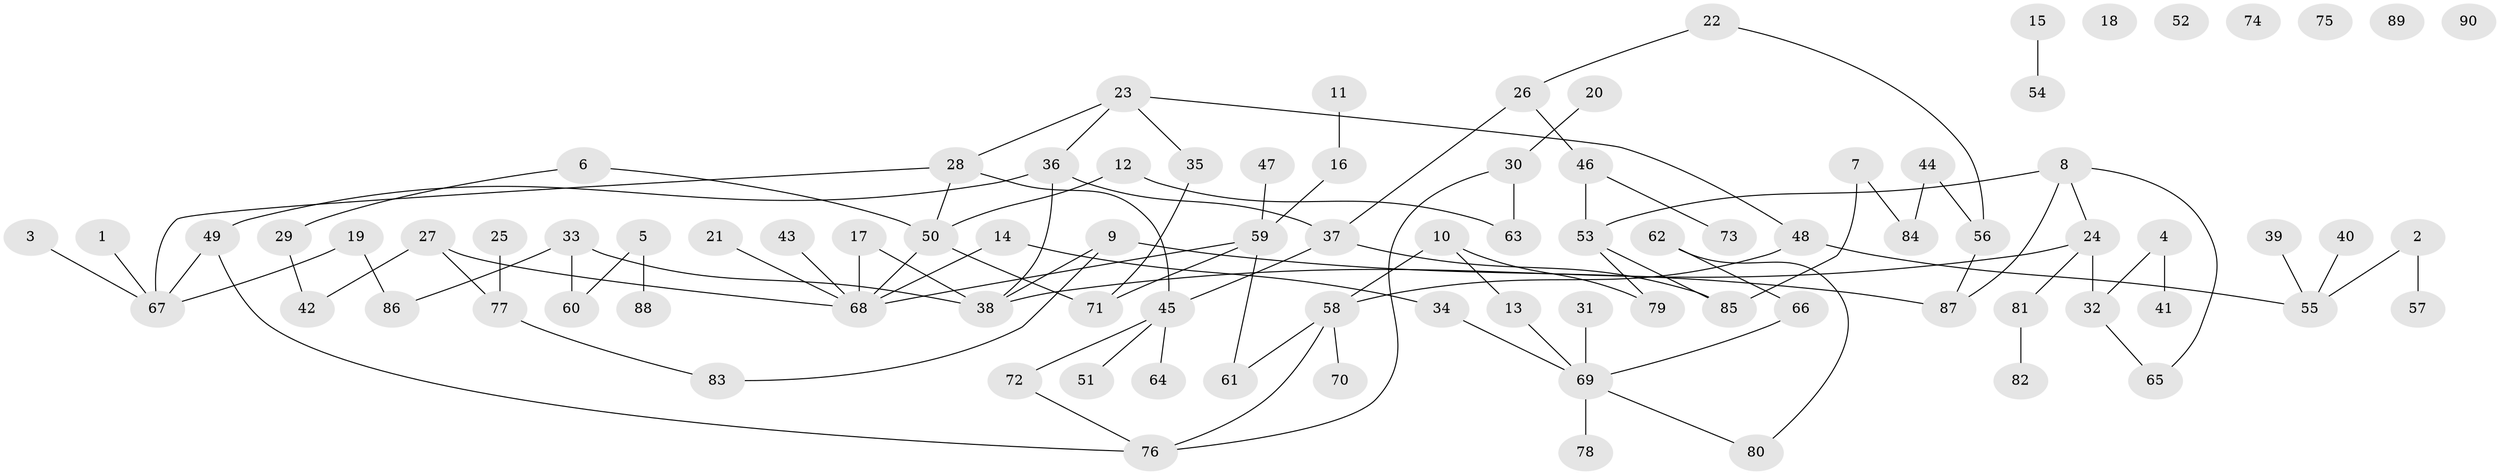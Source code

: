 // Generated by graph-tools (version 1.1) at 2025/40/03/09/25 04:40:45]
// undirected, 90 vertices, 103 edges
graph export_dot {
graph [start="1"]
  node [color=gray90,style=filled];
  1;
  2;
  3;
  4;
  5;
  6;
  7;
  8;
  9;
  10;
  11;
  12;
  13;
  14;
  15;
  16;
  17;
  18;
  19;
  20;
  21;
  22;
  23;
  24;
  25;
  26;
  27;
  28;
  29;
  30;
  31;
  32;
  33;
  34;
  35;
  36;
  37;
  38;
  39;
  40;
  41;
  42;
  43;
  44;
  45;
  46;
  47;
  48;
  49;
  50;
  51;
  52;
  53;
  54;
  55;
  56;
  57;
  58;
  59;
  60;
  61;
  62;
  63;
  64;
  65;
  66;
  67;
  68;
  69;
  70;
  71;
  72;
  73;
  74;
  75;
  76;
  77;
  78;
  79;
  80;
  81;
  82;
  83;
  84;
  85;
  86;
  87;
  88;
  89;
  90;
  1 -- 67;
  2 -- 55;
  2 -- 57;
  3 -- 67;
  4 -- 32;
  4 -- 41;
  5 -- 60;
  5 -- 88;
  6 -- 29;
  6 -- 50;
  7 -- 84;
  7 -- 85;
  8 -- 24;
  8 -- 53;
  8 -- 65;
  8 -- 87;
  9 -- 38;
  9 -- 83;
  9 -- 87;
  10 -- 13;
  10 -- 58;
  10 -- 79;
  11 -- 16;
  12 -- 50;
  12 -- 63;
  13 -- 69;
  14 -- 34;
  14 -- 68;
  15 -- 54;
  16 -- 59;
  17 -- 38;
  17 -- 68;
  19 -- 67;
  19 -- 86;
  20 -- 30;
  21 -- 68;
  22 -- 26;
  22 -- 56;
  23 -- 28;
  23 -- 35;
  23 -- 36;
  23 -- 48;
  24 -- 32;
  24 -- 38;
  24 -- 81;
  25 -- 77;
  26 -- 37;
  26 -- 46;
  27 -- 42;
  27 -- 68;
  27 -- 77;
  28 -- 45;
  28 -- 50;
  28 -- 67;
  29 -- 42;
  30 -- 63;
  30 -- 76;
  31 -- 69;
  32 -- 65;
  33 -- 38;
  33 -- 60;
  33 -- 86;
  34 -- 69;
  35 -- 71;
  36 -- 37;
  36 -- 38;
  36 -- 49;
  37 -- 45;
  37 -- 85;
  39 -- 55;
  40 -- 55;
  43 -- 68;
  44 -- 56;
  44 -- 84;
  45 -- 51;
  45 -- 64;
  45 -- 72;
  46 -- 53;
  46 -- 73;
  47 -- 59;
  48 -- 55;
  48 -- 58;
  49 -- 67;
  49 -- 76;
  50 -- 68;
  50 -- 71;
  53 -- 79;
  53 -- 85;
  56 -- 87;
  58 -- 61;
  58 -- 70;
  58 -- 76;
  59 -- 61;
  59 -- 68;
  59 -- 71;
  62 -- 66;
  62 -- 80;
  66 -- 69;
  69 -- 78;
  69 -- 80;
  72 -- 76;
  77 -- 83;
  81 -- 82;
}
